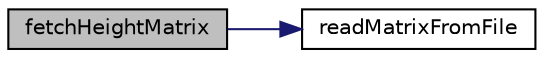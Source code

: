 digraph "fetchHeightMatrix"
{
 // LATEX_PDF_SIZE
  edge [fontname="Helvetica",fontsize="10",labelfontname="Helvetica",labelfontsize="10"];
  node [fontname="Helvetica",fontsize="10",shape=record];
  rankdir="LR";
  Node1 [label="fetchHeightMatrix",height=0.2,width=0.4,color="black", fillcolor="grey75", style="filled", fontcolor="black",tooltip="Loads the height map from the given path."];
  Node1 -> Node2 [color="midnightblue",fontsize="10",style="solid",fontname="Helvetica"];
  Node2 [label="readMatrixFromFile",height=0.2,width=0.4,color="black", fillcolor="white", style="filled",URL="$rehtiLib_2assets_2reader_2src_2Utils_8cpp.html#aabe32cf7f7f2a7f7154cbceaeafb49a6",tooltip="Reads a matrix from a text file. Values should be separated by commas and rows by newlines."];
}
